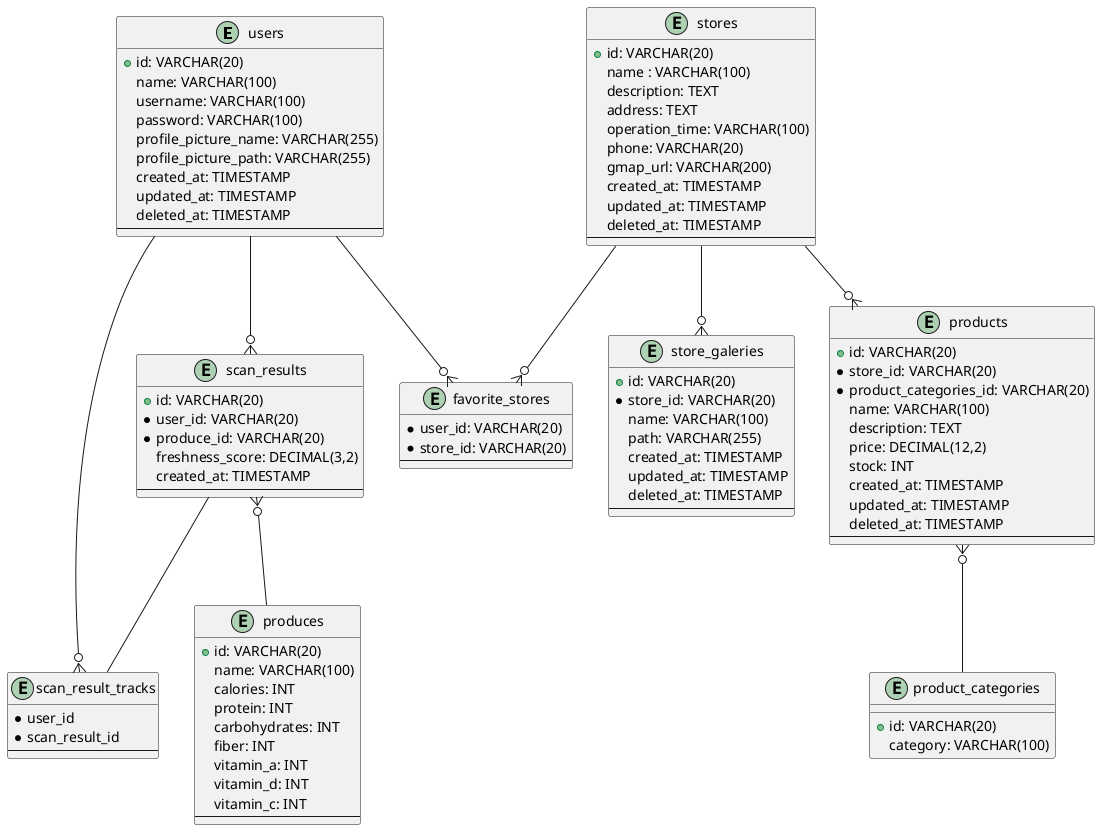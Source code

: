@startuml fresh-guard-erd

entity users {
    +id: VARCHAR(20)
    name: VARCHAR(100)
    username: VARCHAR(100)
    password: VARCHAR(100)
    profile_picture_name: VARCHAR(255)
    profile_picture_path: VARCHAR(255)
    created_at: TIMESTAMP
    updated_at: TIMESTAMP
    deleted_at: TIMESTAMP
    --
}

entity scan_results {
    +id: VARCHAR(20)
    *user_id: VARCHAR(20)
    *produce_id: VARCHAR(20)
    freshness_score: DECIMAL(3,2)
    created_at: TIMESTAMP
    --
}

entity scan_result_tracks {
    *user_id
    *scan_result_id
    --
}

entity produces {
    +id: VARCHAR(20)
    name: VARCHAR(100)
    calories: INT
    protein: INT
    carbohydrates: INT 
    fiber: INT
    vitamin_a: INT
    vitamin_d: INT
    vitamin_c: INT
    --
}

entity stores {
    +id: VARCHAR(20)
    name : VARCHAR(100)
    description: TEXT
    address: TEXT
    operation_time: VARCHAR(100)
    phone: VARCHAR(20)
    gmap_url: VARCHAR(200)
    created_at: TIMESTAMP
    updated_at: TIMESTAMP
    deleted_at: TIMESTAMP
    --
}

entity store_galeries {
    +id: VARCHAR(20)
    *store_id: VARCHAR(20)
    name: VARCHAR(100)
    path: VARCHAR(255)
    created_at: TIMESTAMP
    updated_at: TIMESTAMP
    deleted_at: TIMESTAMP
    --
}

entity favorite_stores {
    *user_id: VARCHAR(20)
    *store_id: VARCHAR(20)
    --
}

entity products {
    +id: VARCHAR(20)
    *store_id: VARCHAR(20)
    *product_categories_id: VARCHAR(20)
    name: VARCHAR(100)
    description: TEXT
    price: DECIMAL(12,2)
    stock: INT
    created_at: TIMESTAMP
    updated_at: TIMESTAMP
    deleted_at: TIMESTAMP
    ---
}

entity product_categories {
    +id: VARCHAR(20)
    category: VARCHAR(100)
}

' Relations
users --o{ scan_results
scan_results }o-- produces
users --o{ favorite_stores
stores --o{ favorite_stores
stores --o{ products
products }o-- product_categories
stores --o{ store_galeries
users --o{ scan_result_tracks
scan_results -- scan_result_tracks 
@enduml